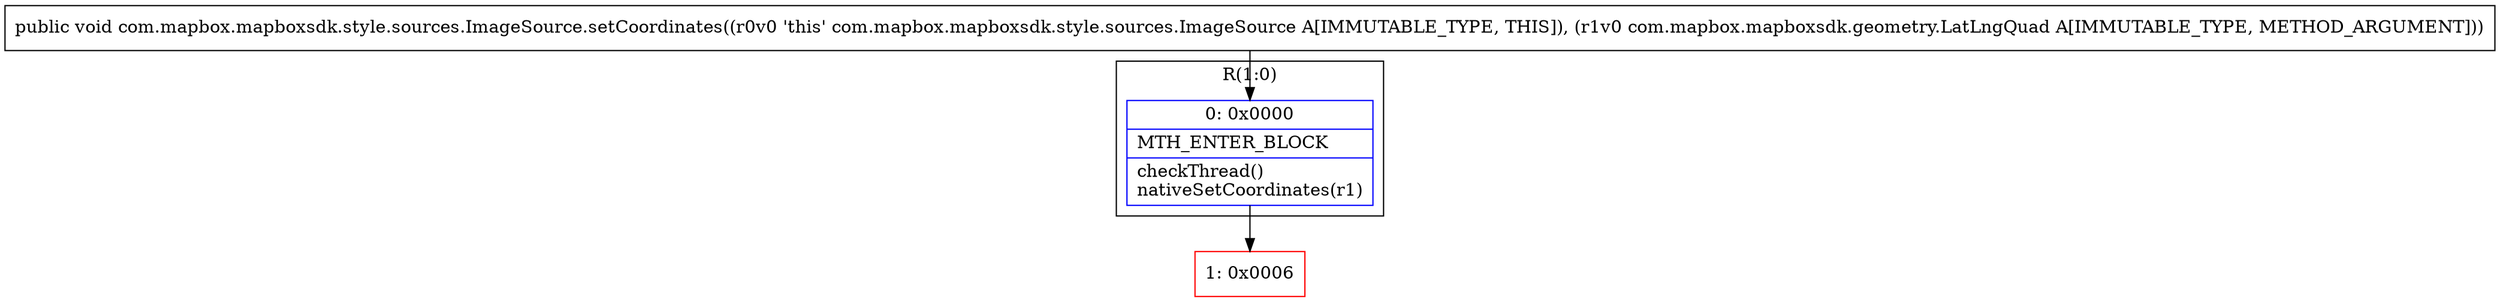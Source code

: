 digraph "CFG forcom.mapbox.mapboxsdk.style.sources.ImageSource.setCoordinates(Lcom\/mapbox\/mapboxsdk\/geometry\/LatLngQuad;)V" {
subgraph cluster_Region_1483798389 {
label = "R(1:0)";
node [shape=record,color=blue];
Node_0 [shape=record,label="{0\:\ 0x0000|MTH_ENTER_BLOCK\l|checkThread()\lnativeSetCoordinates(r1)\l}"];
}
Node_1 [shape=record,color=red,label="{1\:\ 0x0006}"];
MethodNode[shape=record,label="{public void com.mapbox.mapboxsdk.style.sources.ImageSource.setCoordinates((r0v0 'this' com.mapbox.mapboxsdk.style.sources.ImageSource A[IMMUTABLE_TYPE, THIS]), (r1v0 com.mapbox.mapboxsdk.geometry.LatLngQuad A[IMMUTABLE_TYPE, METHOD_ARGUMENT])) }"];
MethodNode -> Node_0;
Node_0 -> Node_1;
}

